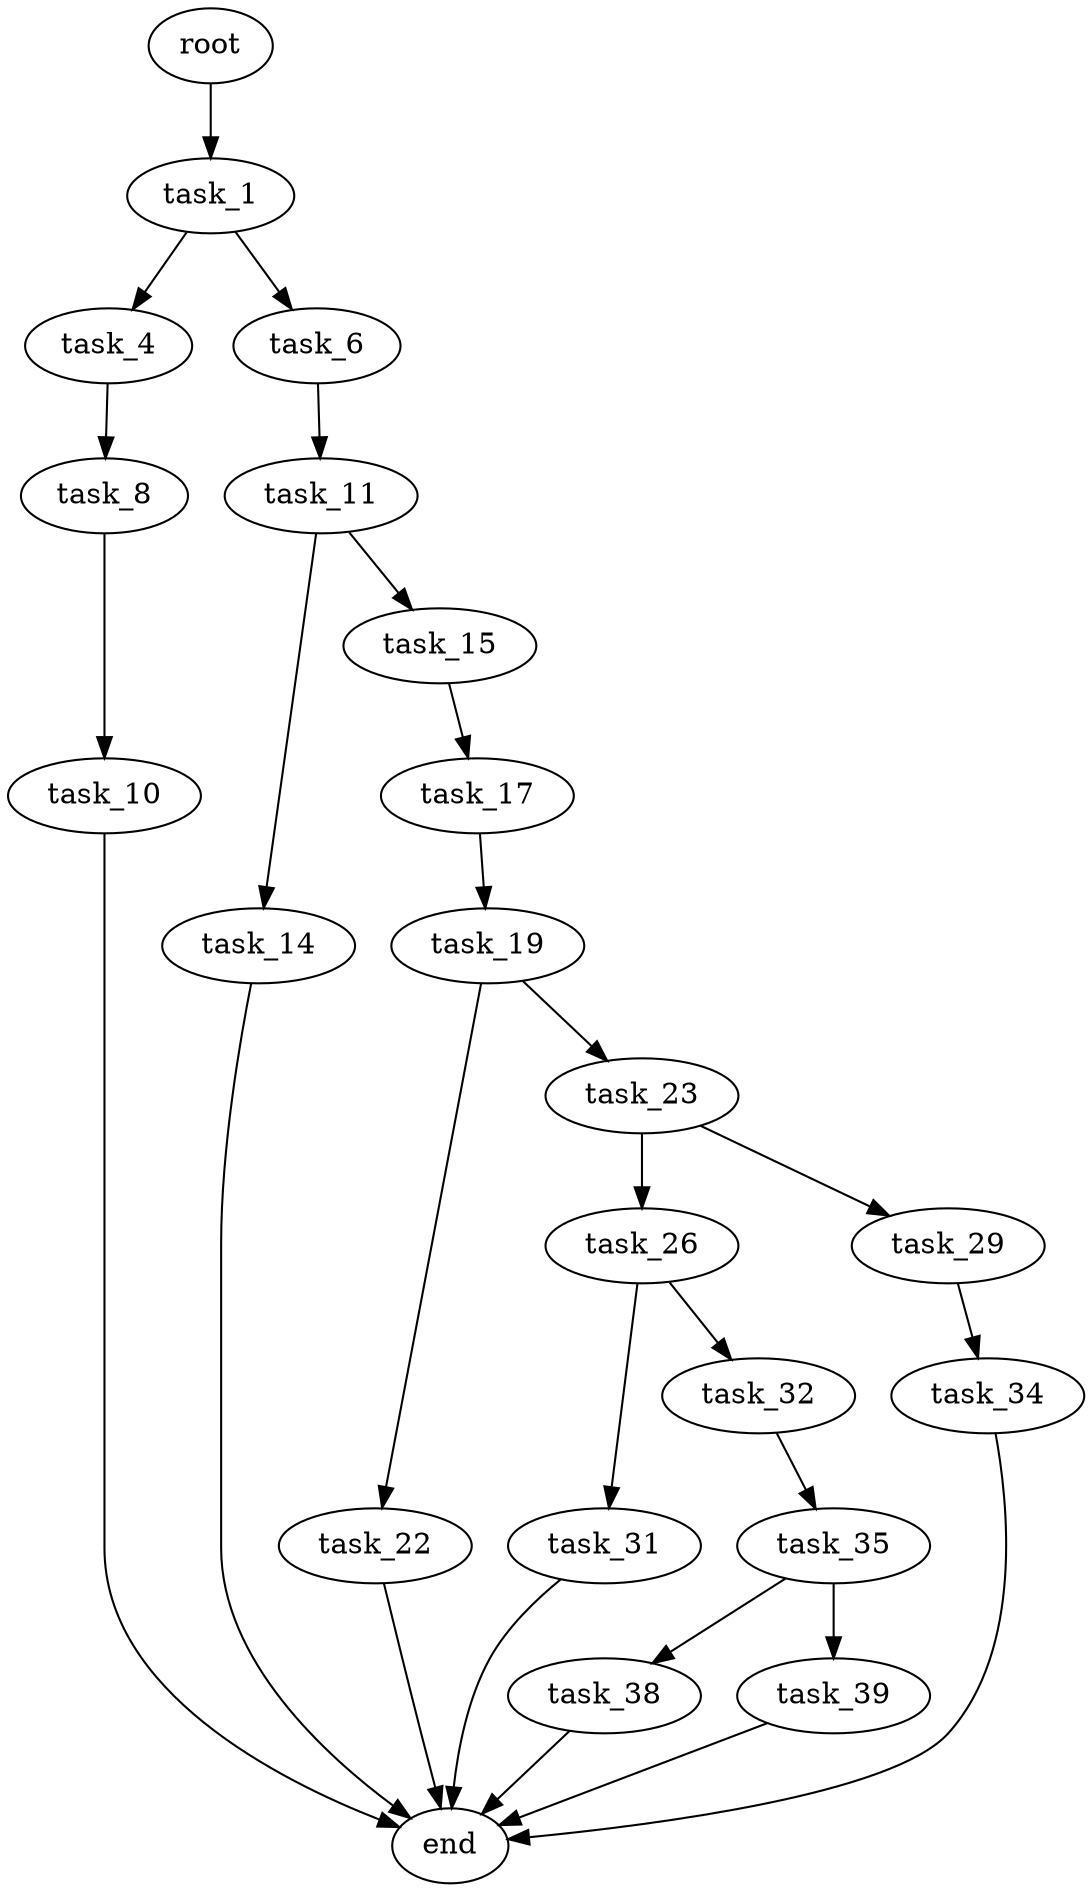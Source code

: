 digraph G {
  root [size="0.000000"];
  task_1 [size="10583128843.000000"];
  task_4 [size="2815165932.000000"];
  task_6 [size="94230591503.000000"];
  task_8 [size="34633254554.000000"];
  task_11 [size="263810325912.000000"];
  task_10 [size="23366686653.000000"];
  end [size="0.000000"];
  task_14 [size="68719476736.000000"];
  task_15 [size="231928233984.000000"];
  task_17 [size="50984069594.000000"];
  task_19 [size="803972810.000000"];
  task_22 [size="1073741824000.000000"];
  task_23 [size="231928233984.000000"];
  task_26 [size="71840205126.000000"];
  task_29 [size="457131957725.000000"];
  task_31 [size="68719476736.000000"];
  task_32 [size="782757789696.000000"];
  task_34 [size="28991029248.000000"];
  task_35 [size="25291474997.000000"];
  task_38 [size="667219106112.000000"];
  task_39 [size="68719476736.000000"];

  root -> task_1 [size="1.000000"];
  task_1 -> task_4 [size="411041792.000000"];
  task_1 -> task_6 [size="411041792.000000"];
  task_4 -> task_8 [size="134217728.000000"];
  task_6 -> task_11 [size="209715200.000000"];
  task_8 -> task_10 [size="679477248.000000"];
  task_11 -> task_14 [size="679477248.000000"];
  task_11 -> task_15 [size="679477248.000000"];
  task_10 -> end [size="1.000000"];
  task_14 -> end [size="1.000000"];
  task_15 -> task_17 [size="301989888.000000"];
  task_17 -> task_19 [size="838860800.000000"];
  task_19 -> task_22 [size="33554432.000000"];
  task_19 -> task_23 [size="33554432.000000"];
  task_22 -> end [size="1.000000"];
  task_23 -> task_26 [size="301989888.000000"];
  task_23 -> task_29 [size="301989888.000000"];
  task_26 -> task_31 [size="75497472.000000"];
  task_26 -> task_32 [size="75497472.000000"];
  task_29 -> task_34 [size="838860800.000000"];
  task_31 -> end [size="1.000000"];
  task_32 -> task_35 [size="679477248.000000"];
  task_34 -> end [size="1.000000"];
  task_35 -> task_38 [size="679477248.000000"];
  task_35 -> task_39 [size="679477248.000000"];
  task_38 -> end [size="1.000000"];
  task_39 -> end [size="1.000000"];
}

